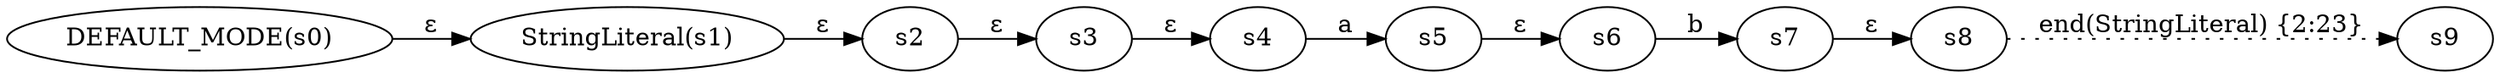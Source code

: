 digraph ATN {
  rankdir=LR;

  "DEFAULT_MODE(s0)" -> "StringLiteral(s1)" [label=ε]
  "StringLiteral(s1)" -> s2 [label=ε]
  s2 -> s3 [label=ε]
  s3 -> s4 [label=ε]
  s4 -> s5 [label=a]
  s5 -> s6 [label=ε]
  s6 -> s7 [label=b]
  s7 -> s8 [label=ε]
  s8 -> s9 [label="end(StringLiteral) {2:23}", style=dotted]
}
